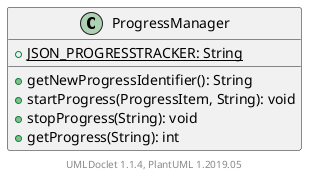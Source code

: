 @startuml

    class ProgressManager [[ProgressManager.html]] {
        {static} +JSON_PROGRESSTRACKER: String
        +getNewProgressIdentifier(): String
        +startProgress(ProgressItem, String): void
        +stopProgress(String): void
        +getProgress(String): int
    }


    center footer UMLDoclet 1.1.4, PlantUML 1.2019.05
@enduml
